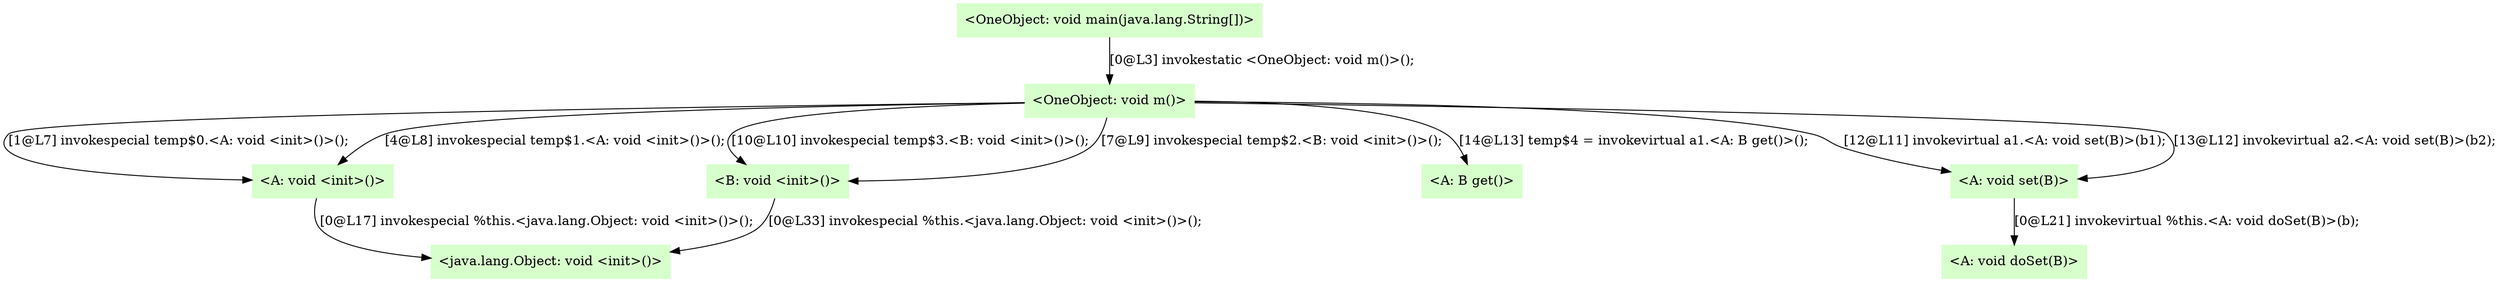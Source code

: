 digraph G {
  node [style=filled,color=".3 .2 1.0",shape=box,];
  "0" [label="<A: void doSet(B)>",];
  "1" [label="<A: void <init>()>",];
  "2" [label="<java.lang.Object: void <init>()>",];
  "3" [label="<B: void <init>()>",];
  "4" [label="<A: B get()>",];
  "5" [label="<A: void set(B)>",];
  "6" [label="<OneObject: void m()>",];
  "7" [label="<OneObject: void main(java.lang.String[])>",];
  "1" -> "2" [label="[0@L17] invokespecial %this.<java.lang.Object: void <init>()>();",];
  "3" -> "2" [label="[0@L33] invokespecial %this.<java.lang.Object: void <init>()>();",];
  "5" -> "0" [label="[0@L21] invokevirtual %this.<A: void doSet(B)>(b);",];
  "6" -> "3" [label="[10@L10] invokespecial temp$3.<B: void <init>()>();",];
  "6" -> "3" [label="[7@L9] invokespecial temp$2.<B: void <init>()>();",];
  "6" -> "1" [label="[1@L7] invokespecial temp$0.<A: void <init>()>();",];
  "6" -> "1" [label="[4@L8] invokespecial temp$1.<A: void <init>()>();",];
  "6" -> "4" [label="[14@L13] temp$4 = invokevirtual a1.<A: B get()>();",];
  "6" -> "5" [label="[12@L11] invokevirtual a1.<A: void set(B)>(b1);",];
  "6" -> "5" [label="[13@L12] invokevirtual a2.<A: void set(B)>(b2);",];
  "7" -> "6" [label="[0@L3] invokestatic <OneObject: void m()>();",];
}
